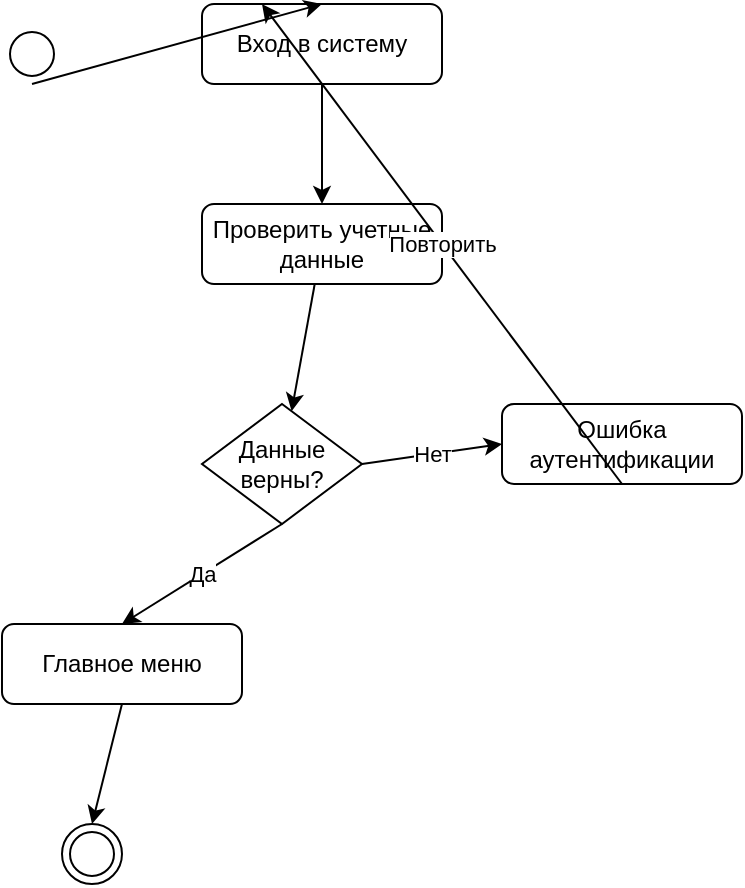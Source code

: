 <mxfile version="27.0.6">
  <diagram name="Page-1" id="J3KCKedbq1iABVvFpygW">
    <mxGraphModel dx="673" dy="1018" grid="1" gridSize="10" guides="1" tooltips="1" connect="1" arrows="1" fold="1" page="1" pageScale="1" pageWidth="850" pageHeight="1100">
      <root>
        <mxCell id="0" />
        <mxCell id="1" parent="0" />
        
        <mxCell id="start" value="" style="ellipse;whiteSpace=wrap;html=1;shape=startState;" vertex="1" parent="1">
          <mxGeometry x="100" y="200" width="30" height="30" as="geometry" />
        </mxCell>
        
        <mxCell id="login" value="Вход в систему" style="rounded=1;whiteSpace=wrap;html=1;" vertex="1" parent="1">
          <mxGeometry x="200" y="190" width="120" height="40" as="geometry" />
        </mxCell>
        
        
        <mxCell id="check" value="Проверить учетные данные" style="rounded=1;whiteSpace=wrap;html=1;" vertex="1" parent="1">
          <mxGeometry x="200" y="290" width="120" height="40" as="geometry" />
        </mxCell>
        
       
        <mxCell id="decision" value="Данные верны?" style="rhombus;whiteSpace=wrap;html=1;" vertex="1" parent="1">
          <mxGeometry x="200" y="390" width="80" height="60" as="geometry" />
        </mxCell>
        
        
        <mxCell id="menu" value="Главное меню" style="rounded=1;whiteSpace=wrap;html=1;" vertex="1" parent="1">
          <mxGeometry x="100" y="500" width="120" height="40" as="geometry" />
        </mxCell>
        
        
        <mxCell id="error" value="Ошибка аутентификации" style="rounded=1;whiteSpace=wrap;html=1;" vertex="1" parent="1">
          <mxGeometry x="350" y="390" width="120" height="40" as="geometry" />
        </mxCell>
        
   
        <mxCell id="end" value="" style="ellipse;whiteSpace=wrap;html=1;shape=endState;" vertex="1" parent="1">
          <mxGeometry x="130" y="600" width="30" height="30" as="geometry" />
        </mxCell>
        
      
        <mxCell id="e1" value="" style="edgeStyle=none;curved=1;rounded=0;html=1;exitX=0.5;exitY=1;entryX=0.5;entryY=0;" edge="1" parent="1" source="start" target="login">
          <mxGeometry relative="1" as="geometry" />
        </mxCell>
        
        <mxCell id="e2" value="" style="edgeStyle=none;curved=1;rounded=0;html=1;" edge="1" parent="1" source="login" target="check">
          <mxGeometry relative="1" as="geometry" />
        </mxCell>
        
        <mxCell id="e3" value="" style="edgeStyle=none;curved=1;rounded=0;html=1;" edge="1" parent="1" source="check" target="decision">
          <mxGeometry relative="1" as="geometry" />
        </mxCell>
        
        <mxCell id="e4" value="Да" style="edgeStyle=none;curved=1;rounded=0;html=1;exitX=0.5;exitY=1;entryX=0.5;entryY=0;" edge="1" parent="1" source="decision" target="menu">
          <mxGeometry relative="1" as="geometry" />
        </mxCell>
        
        <mxCell id="e5" value="Нет" style="edgeStyle=none;curved=1;rounded=0;html=1;exitX=1;exitY=0.5;entryX=0;entryY=0.5;" edge="1" parent="1" source="decision" target="error">
          <mxGeometry relative="1" as="geometry" />
        </mxCell>
        
        <mxCell id="e6" value="" style="edgeStyle=none;curved=1;rounded=0;html=1;exitX=0.5;exitY=1;entryX=0.5;entryY=0;" edge="1" parent="1" source="menu" target="end">
          <mxGeometry relative="1" as="geometry" />
        </mxCell>
        
        <mxCell id="e7" value="Повторить" style="edgeStyle=none;curved=1;rounded=0;html=1;exitX=0.5;exitY=1;entryX=0.25;entryY=0;" edge="1" parent="1" source="error" target="login">
          <mxGeometry relative="1" as="geometry">
            <mxPoint x="410" y="450" as="controlPoint" />
          </mxGeometry>
        </mxCell>
      </root>
    </mxGraphModel>
  </diagram>
</mxfile>
